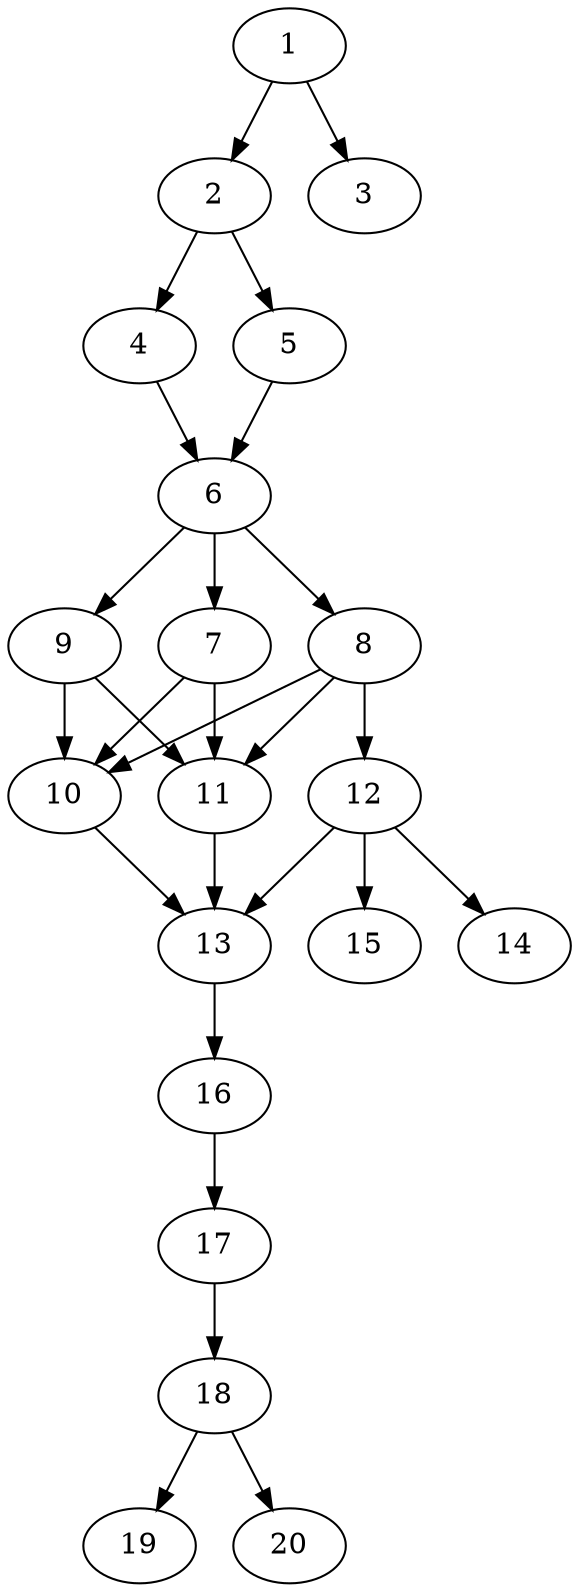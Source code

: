// DAG automatically generated by daggen at Sat Jul 27 15:36:52 2019
// ./daggen --dot -n 20 --ccr 0.3 --fat 0.4 --regular 0.5 --density 0.8 --mindata 5242880 --maxdata 52428800 
digraph G {
  1 [size="35136853", alpha="0.17", expect_size="10541056"] 
  1 -> 2 [size ="10541056"]
  1 -> 3 [size ="10541056"]
  2 [size="151821653", alpha="0.18", expect_size="45546496"] 
  2 -> 4 [size ="45546496"]
  2 -> 5 [size ="45546496"]
  3 [size="58958507", alpha="0.00", expect_size="17687552"] 
  4 [size="157641387", alpha="0.03", expect_size="47292416"] 
  4 -> 6 [size ="47292416"]
  5 [size="124907520", alpha="0.15", expect_size="37472256"] 
  5 -> 6 [size ="37472256"]
  6 [size="122350933", alpha="0.05", expect_size="36705280"] 
  6 -> 7 [size ="36705280"]
  6 -> 8 [size ="36705280"]
  6 -> 9 [size ="36705280"]
  7 [size="32040960", alpha="0.05", expect_size="9612288"] 
  7 -> 10 [size ="9612288"]
  7 -> 11 [size ="9612288"]
  8 [size="84350293", alpha="0.07", expect_size="25305088"] 
  8 -> 10 [size ="25305088"]
  8 -> 11 [size ="25305088"]
  8 -> 12 [size ="25305088"]
  9 [size="31634773", alpha="0.19", expect_size="9490432"] 
  9 -> 10 [size ="9490432"]
  9 -> 11 [size ="9490432"]
  10 [size="35812693", alpha="0.01", expect_size="10743808"] 
  10 -> 13 [size ="10743808"]
  11 [size="144636587", alpha="0.00", expect_size="43390976"] 
  11 -> 13 [size ="43390976"]
  12 [size="118285653", alpha="0.18", expect_size="35485696"] 
  12 -> 13 [size ="35485696"]
  12 -> 14 [size ="35485696"]
  12 -> 15 [size ="35485696"]
  13 [size="106298027", alpha="0.03", expect_size="31889408"] 
  13 -> 16 [size ="31889408"]
  14 [size="110045867", alpha="0.17", expect_size="33013760"] 
  15 [size="135543467", alpha="0.09", expect_size="40663040"] 
  16 [size="93839360", alpha="0.01", expect_size="28151808"] 
  16 -> 17 [size ="28151808"]
  17 [size="129583787", alpha="0.17", expect_size="38875136"] 
  17 -> 18 [size ="38875136"]
  18 [size="170659840", alpha="0.18", expect_size="51197952"] 
  18 -> 19 [size ="51197952"]
  18 -> 20 [size ="51197952"]
  19 [size="71495680", alpha="0.12", expect_size="21448704"] 
  20 [size="62187520", alpha="0.08", expect_size="18656256"] 
}
